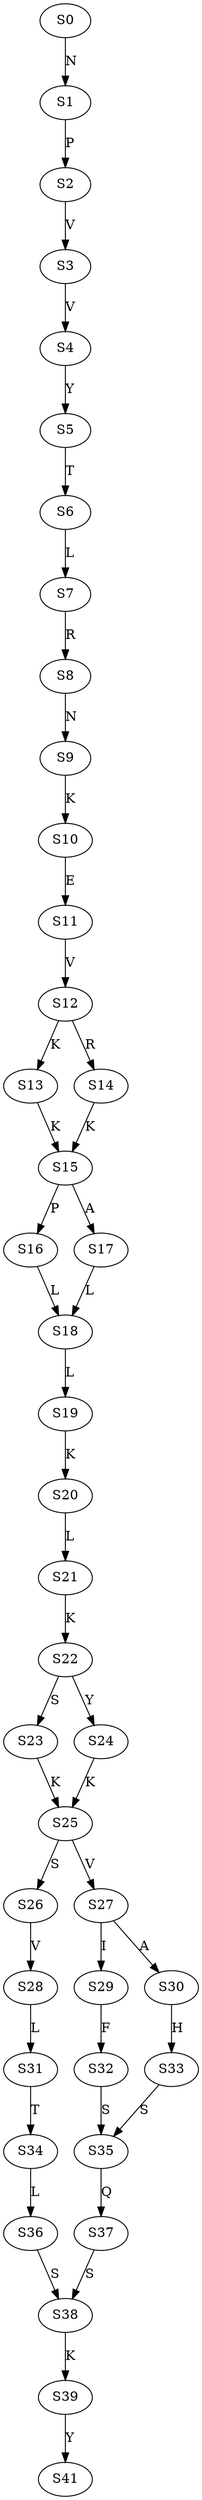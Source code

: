 strict digraph  {
	S0 -> S1 [ label = N ];
	S1 -> S2 [ label = P ];
	S2 -> S3 [ label = V ];
	S3 -> S4 [ label = V ];
	S4 -> S5 [ label = Y ];
	S5 -> S6 [ label = T ];
	S6 -> S7 [ label = L ];
	S7 -> S8 [ label = R ];
	S8 -> S9 [ label = N ];
	S9 -> S10 [ label = K ];
	S10 -> S11 [ label = E ];
	S11 -> S12 [ label = V ];
	S12 -> S13 [ label = K ];
	S12 -> S14 [ label = R ];
	S13 -> S15 [ label = K ];
	S14 -> S15 [ label = K ];
	S15 -> S16 [ label = P ];
	S15 -> S17 [ label = A ];
	S16 -> S18 [ label = L ];
	S17 -> S18 [ label = L ];
	S18 -> S19 [ label = L ];
	S19 -> S20 [ label = K ];
	S20 -> S21 [ label = L ];
	S21 -> S22 [ label = K ];
	S22 -> S23 [ label = S ];
	S22 -> S24 [ label = Y ];
	S23 -> S25 [ label = K ];
	S24 -> S25 [ label = K ];
	S25 -> S26 [ label = S ];
	S25 -> S27 [ label = V ];
	S26 -> S28 [ label = V ];
	S27 -> S29 [ label = I ];
	S27 -> S30 [ label = A ];
	S28 -> S31 [ label = L ];
	S29 -> S32 [ label = F ];
	S30 -> S33 [ label = H ];
	S31 -> S34 [ label = T ];
	S32 -> S35 [ label = S ];
	S33 -> S35 [ label = S ];
	S34 -> S36 [ label = L ];
	S35 -> S37 [ label = Q ];
	S36 -> S38 [ label = S ];
	S37 -> S38 [ label = S ];
	S38 -> S39 [ label = K ];
	S39 -> S41 [ label = Y ];
}

